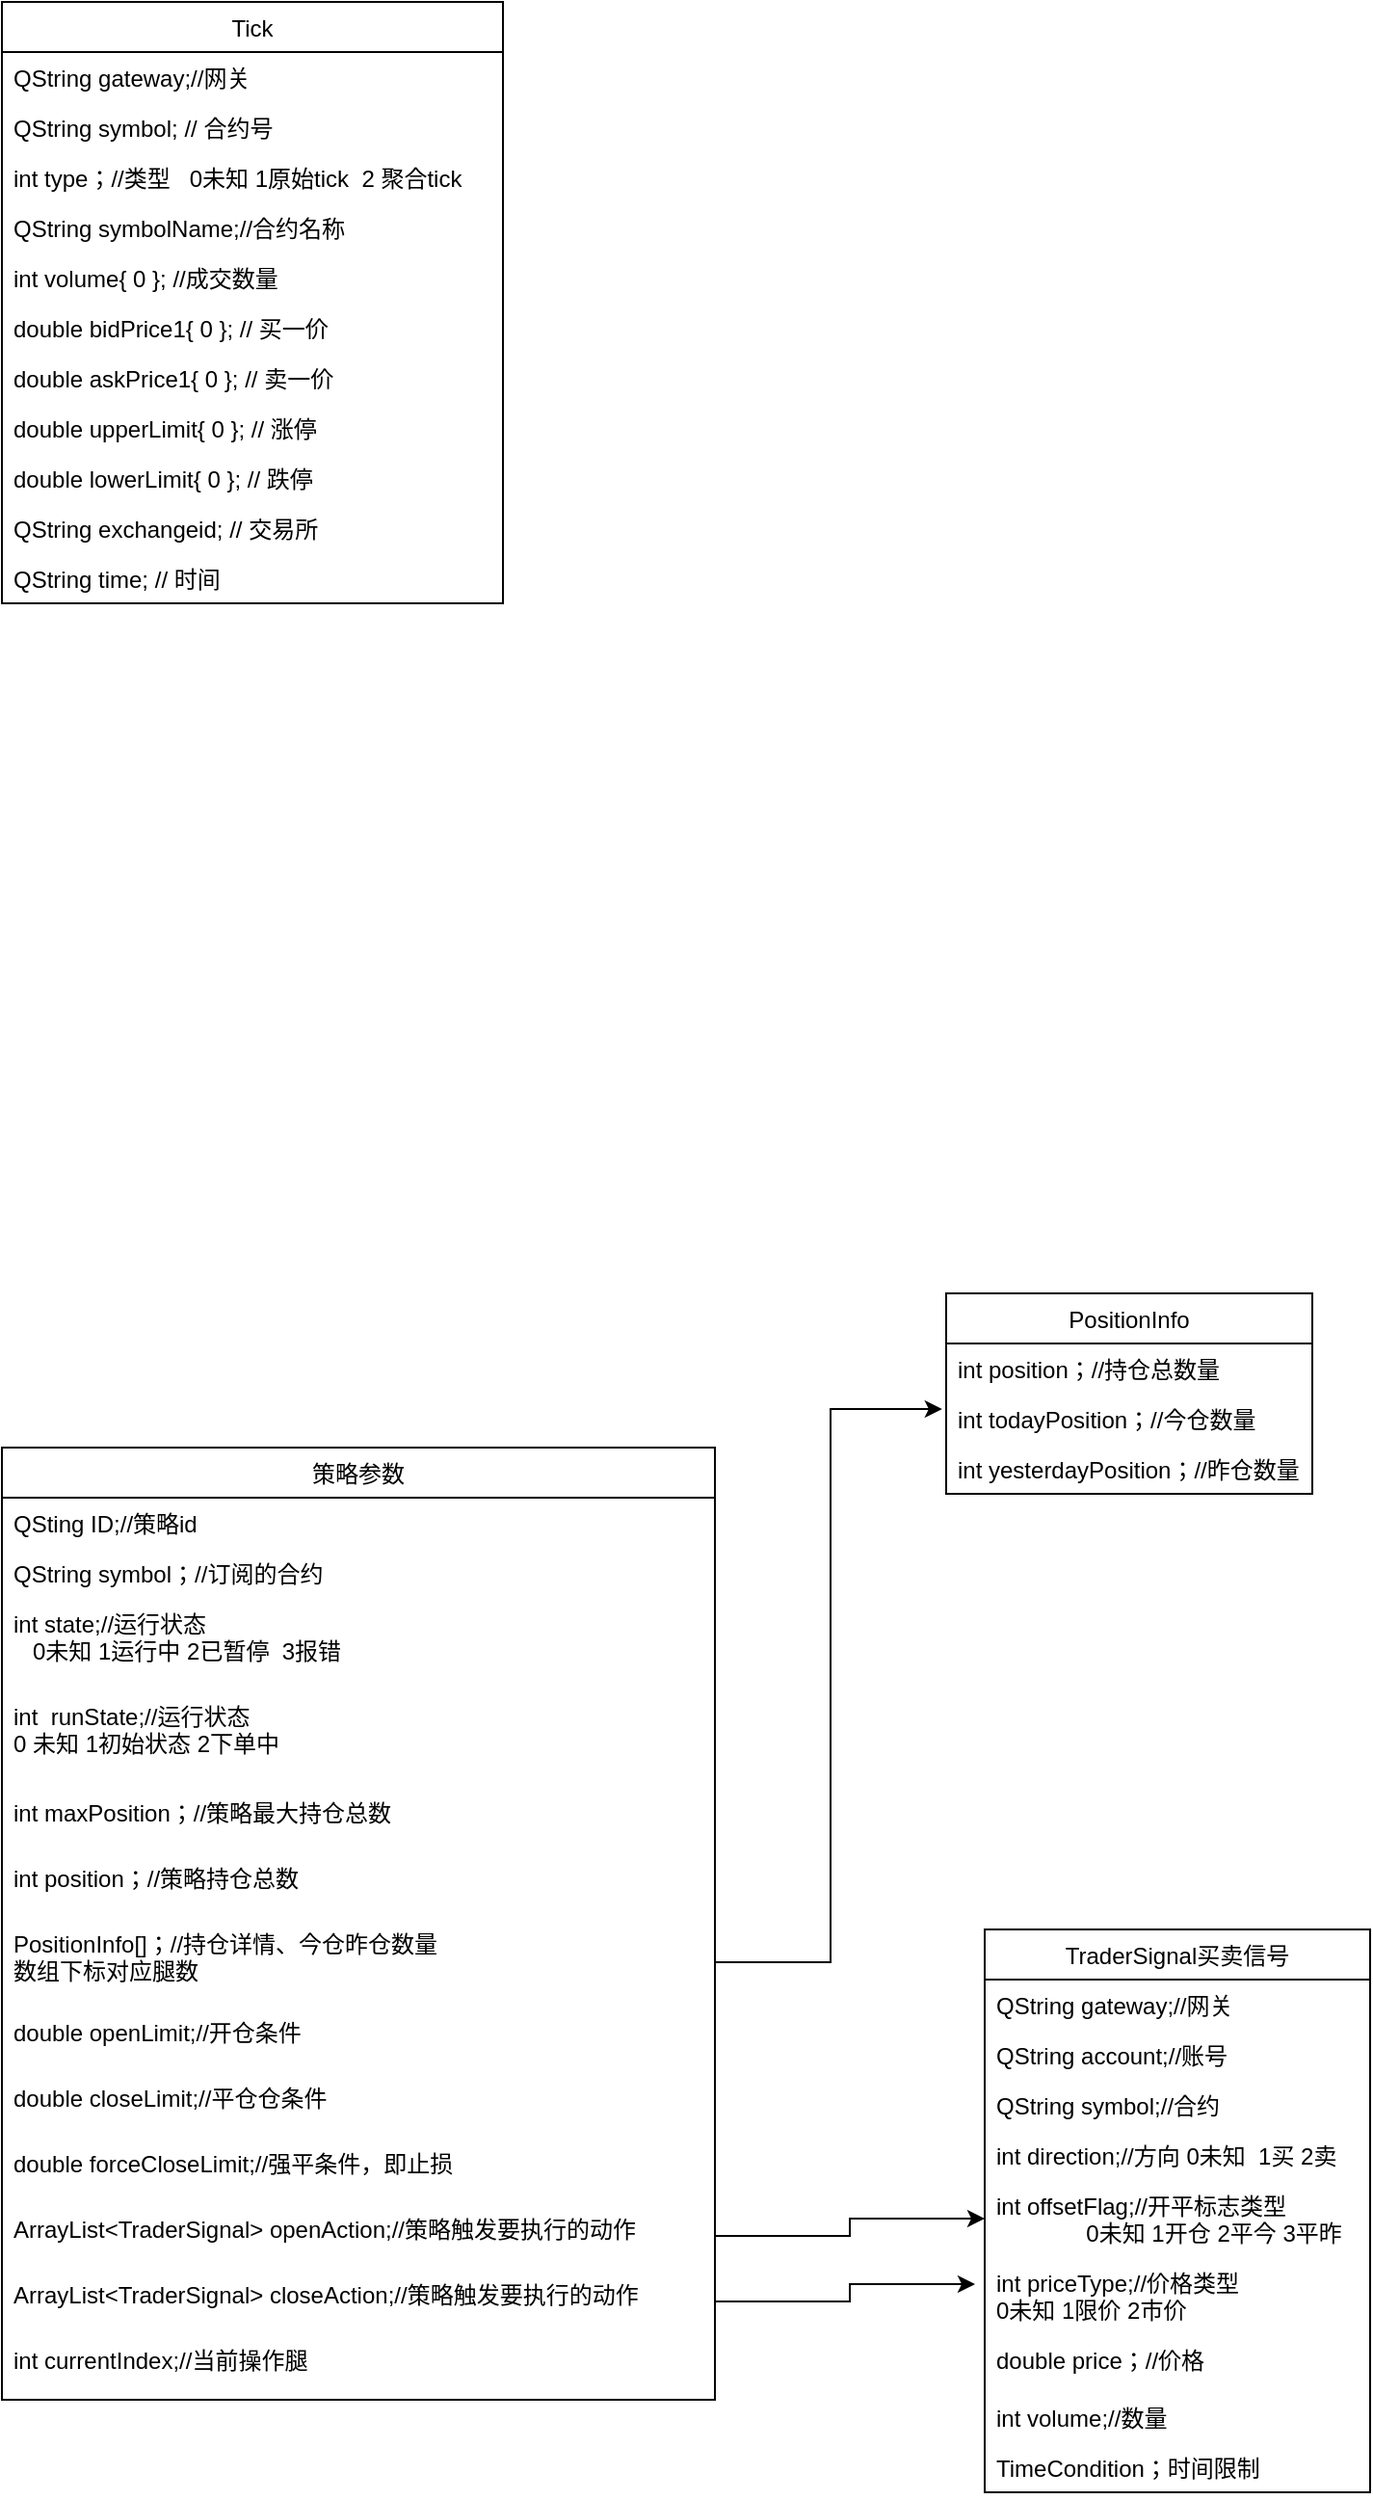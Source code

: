 <mxfile version="16.1.0" type="github">
  <diagram name="Page-1" id="2c4490ee-f0b8-94ab-5012-d5dc3445f7a3">
    <mxGraphModel dx="1422" dy="834" grid="1" gridSize="10" guides="1" tooltips="1" connect="0" arrows="1" fold="1" page="1" pageScale="1.5" pageWidth="1169" pageHeight="826" background="none" math="0" shadow="0">
      <root>
        <mxCell id="0" style=";html=1;" />
        <mxCell id="1" style=";html=1;" parent="0" />
        <mxCell id="YmKnQsC4s_xM_0t4k5QM-44" value="Tick" style="swimlane;fontStyle=0;childLayout=stackLayout;horizontal=1;startSize=26;fillColor=none;horizontalStack=0;resizeParent=1;resizeParentMax=0;resizeLast=0;collapsible=1;marginBottom=0;" vertex="1" parent="1">
          <mxGeometry x="140" y="30" width="260" height="312" as="geometry">
            <mxRectangle x="30" y="290" width="50" height="26" as="alternateBounds" />
          </mxGeometry>
        </mxCell>
        <mxCell id="YmKnQsC4s_xM_0t4k5QM-45" value="QString gateway;//网关" style="text;strokeColor=none;fillColor=none;align=left;verticalAlign=top;spacingLeft=4;spacingRight=4;overflow=hidden;rotatable=0;points=[[0,0.5],[1,0.5]];portConstraint=eastwest;" vertex="1" parent="YmKnQsC4s_xM_0t4k5QM-44">
          <mxGeometry y="26" width="260" height="26" as="geometry" />
        </mxCell>
        <mxCell id="YmKnQsC4s_xM_0t4k5QM-106" value="QString symbol; // 合约号" style="text;strokeColor=none;fillColor=none;align=left;verticalAlign=top;spacingLeft=4;spacingRight=4;overflow=hidden;rotatable=0;points=[[0,0.5],[1,0.5]];portConstraint=eastwest;" vertex="1" parent="YmKnQsC4s_xM_0t4k5QM-44">
          <mxGeometry y="52" width="260" height="26" as="geometry" />
        </mxCell>
        <mxCell id="YmKnQsC4s_xM_0t4k5QM-108" value="int type；//类型   0未知 1原始tick  2 聚合tick" style="text;strokeColor=none;fillColor=none;align=left;verticalAlign=top;spacingLeft=4;spacingRight=4;overflow=hidden;rotatable=0;points=[[0,0.5],[1,0.5]];portConstraint=eastwest;" vertex="1" parent="YmKnQsC4s_xM_0t4k5QM-44">
          <mxGeometry y="78" width="260" height="26" as="geometry" />
        </mxCell>
        <mxCell id="YmKnQsC4s_xM_0t4k5QM-46" value="QString symbolName;//合约名称" style="text;strokeColor=none;fillColor=none;align=left;verticalAlign=top;spacingLeft=4;spacingRight=4;overflow=hidden;rotatable=0;points=[[0,0.5],[1,0.5]];portConstraint=eastwest;" vertex="1" parent="YmKnQsC4s_xM_0t4k5QM-44">
          <mxGeometry y="104" width="260" height="26" as="geometry" />
        </mxCell>
        <mxCell id="YmKnQsC4s_xM_0t4k5QM-47" value="int volume{ 0 }; //成交数量" style="text;strokeColor=none;fillColor=none;align=left;verticalAlign=top;spacingLeft=4;spacingRight=4;overflow=hidden;rotatable=0;points=[[0,0.5],[1,0.5]];portConstraint=eastwest;" vertex="1" parent="YmKnQsC4s_xM_0t4k5QM-44">
          <mxGeometry y="130" width="260" height="26" as="geometry" />
        </mxCell>
        <mxCell id="YmKnQsC4s_xM_0t4k5QM-48" value="double bidPrice1{ 0 };    // 买一价" style="text;strokeColor=none;fillColor=none;align=left;verticalAlign=top;spacingLeft=4;spacingRight=4;overflow=hidden;rotatable=0;points=[[0,0.5],[1,0.5]];portConstraint=eastwest;" vertex="1" parent="YmKnQsC4s_xM_0t4k5QM-44">
          <mxGeometry y="156" width="260" height="26" as="geometry" />
        </mxCell>
        <mxCell id="YmKnQsC4s_xM_0t4k5QM-71" value="double askPrice1{ 0 };    // 卖一价" style="text;strokeColor=none;fillColor=none;align=left;verticalAlign=top;spacingLeft=4;spacingRight=4;overflow=hidden;rotatable=0;points=[[0,0.5],[1,0.5]];portConstraint=eastwest;" vertex="1" parent="YmKnQsC4s_xM_0t4k5QM-44">
          <mxGeometry y="182" width="260" height="26" as="geometry" />
        </mxCell>
        <mxCell id="YmKnQsC4s_xM_0t4k5QM-72" value="double upperLimit{ 0 };   // 涨停" style="text;strokeColor=none;fillColor=none;align=left;verticalAlign=top;spacingLeft=4;spacingRight=4;overflow=hidden;rotatable=0;points=[[0,0.5],[1,0.5]];portConstraint=eastwest;" vertex="1" parent="YmKnQsC4s_xM_0t4k5QM-44">
          <mxGeometry y="208" width="260" height="26" as="geometry" />
        </mxCell>
        <mxCell id="YmKnQsC4s_xM_0t4k5QM-73" value="double lowerLimit{ 0 };   // 跌停" style="text;strokeColor=none;fillColor=none;align=left;verticalAlign=top;spacingLeft=4;spacingRight=4;overflow=hidden;rotatable=0;points=[[0,0.5],[1,0.5]];portConstraint=eastwest;" vertex="1" parent="YmKnQsC4s_xM_0t4k5QM-44">
          <mxGeometry y="234" width="260" height="26" as="geometry" />
        </mxCell>
        <mxCell id="YmKnQsC4s_xM_0t4k5QM-74" value="QString exchangeid;  // 交易所" style="text;strokeColor=none;fillColor=none;align=left;verticalAlign=top;spacingLeft=4;spacingRight=4;overflow=hidden;rotatable=0;points=[[0,0.5],[1,0.5]];portConstraint=eastwest;fontStyle=0" vertex="1" parent="YmKnQsC4s_xM_0t4k5QM-44">
          <mxGeometry y="260" width="260" height="26" as="geometry" />
        </mxCell>
        <mxCell id="YmKnQsC4s_xM_0t4k5QM-75" value=" QString time;    // 时间" style="text;strokeColor=none;fillColor=none;align=left;verticalAlign=top;spacingLeft=4;spacingRight=4;overflow=hidden;rotatable=0;points=[[0,0.5],[1,0.5]];portConstraint=eastwest;fontStyle=0" vertex="1" parent="YmKnQsC4s_xM_0t4k5QM-44">
          <mxGeometry y="286" width="260" height="26" as="geometry" />
        </mxCell>
        <mxCell id="YmKnQsC4s_xM_0t4k5QM-87" value="TraderSignal买卖信号" style="swimlane;fontStyle=0;childLayout=stackLayout;horizontal=1;startSize=26;fillColor=none;horizontalStack=0;resizeParent=1;resizeParentMax=0;resizeLast=0;collapsible=1;marginBottom=0;" vertex="1" parent="1">
          <mxGeometry x="650" y="1030" width="200" height="292" as="geometry" />
        </mxCell>
        <mxCell id="YmKnQsC4s_xM_0t4k5QM-88" value="QString gateway;//网关" style="text;strokeColor=none;fillColor=none;align=left;verticalAlign=top;spacingLeft=4;spacingRight=4;overflow=hidden;rotatable=0;points=[[0,0.5],[1,0.5]];portConstraint=eastwest;" vertex="1" parent="YmKnQsC4s_xM_0t4k5QM-87">
          <mxGeometry y="26" width="200" height="26" as="geometry" />
        </mxCell>
        <mxCell id="YmKnQsC4s_xM_0t4k5QM-89" value="QString account;//账号" style="text;strokeColor=none;fillColor=none;align=left;verticalAlign=top;spacingLeft=4;spacingRight=4;overflow=hidden;rotatable=0;points=[[0,0.5],[1,0.5]];portConstraint=eastwest;" vertex="1" parent="YmKnQsC4s_xM_0t4k5QM-87">
          <mxGeometry y="52" width="200" height="26" as="geometry" />
        </mxCell>
        <mxCell id="YmKnQsC4s_xM_0t4k5QM-90" value="QString symbol;//合约" style="text;strokeColor=none;fillColor=none;align=left;verticalAlign=top;spacingLeft=4;spacingRight=4;overflow=hidden;rotatable=0;points=[[0,0.5],[1,0.5]];portConstraint=eastwest;" vertex="1" parent="YmKnQsC4s_xM_0t4k5QM-87">
          <mxGeometry y="78" width="200" height="26" as="geometry" />
        </mxCell>
        <mxCell id="YmKnQsC4s_xM_0t4k5QM-92" value="int direction;//方向 0未知  1买 2卖" style="text;strokeColor=none;fillColor=none;align=left;verticalAlign=top;spacingLeft=4;spacingRight=4;overflow=hidden;rotatable=0;points=[[0,0.5],[1,0.5]];portConstraint=eastwest;" vertex="1" parent="YmKnQsC4s_xM_0t4k5QM-87">
          <mxGeometry y="104" width="200" height="26" as="geometry" />
        </mxCell>
        <mxCell id="YmKnQsC4s_xM_0t4k5QM-93" value="int offsetFlag;//开平标志类型 &#xa;              0未知 1开仓 2平今 3平昨" style="text;strokeColor=none;fillColor=none;align=left;verticalAlign=top;spacingLeft=4;spacingRight=4;overflow=hidden;rotatable=0;points=[[0,0.5],[1,0.5]];portConstraint=eastwest;" vertex="1" parent="YmKnQsC4s_xM_0t4k5QM-87">
          <mxGeometry y="130" width="200" height="40" as="geometry" />
        </mxCell>
        <mxCell id="YmKnQsC4s_xM_0t4k5QM-94" value="int priceType;//价格类型 &#xa;0未知 1限价 2市价" style="text;strokeColor=none;fillColor=none;align=left;verticalAlign=top;spacingLeft=4;spacingRight=4;overflow=hidden;rotatable=0;points=[[0,0.5],[1,0.5]];portConstraint=eastwest;" vertex="1" parent="YmKnQsC4s_xM_0t4k5QM-87">
          <mxGeometry y="170" width="200" height="40" as="geometry" />
        </mxCell>
        <mxCell id="YmKnQsC4s_xM_0t4k5QM-95" value="double price；//价格" style="text;strokeColor=none;fillColor=none;align=left;verticalAlign=top;spacingLeft=4;spacingRight=4;overflow=hidden;rotatable=0;points=[[0,0.5],[1,0.5]];portConstraint=eastwest;" vertex="1" parent="YmKnQsC4s_xM_0t4k5QM-87">
          <mxGeometry y="210" width="200" height="30" as="geometry" />
        </mxCell>
        <mxCell id="YmKnQsC4s_xM_0t4k5QM-91" value="int volume;//数量" style="text;strokeColor=none;fillColor=none;align=left;verticalAlign=top;spacingLeft=4;spacingRight=4;overflow=hidden;rotatable=0;points=[[0,0.5],[1,0.5]];portConstraint=eastwest;" vertex="1" parent="YmKnQsC4s_xM_0t4k5QM-87">
          <mxGeometry y="240" width="200" height="26" as="geometry" />
        </mxCell>
        <mxCell id="YmKnQsC4s_xM_0t4k5QM-96" value="TimeCondition；时间限制" style="text;strokeColor=none;fillColor=none;align=left;verticalAlign=top;spacingLeft=4;spacingRight=4;overflow=hidden;rotatable=0;points=[[0,0.5],[1,0.5]];portConstraint=eastwest;" vertex="1" parent="YmKnQsC4s_xM_0t4k5QM-87">
          <mxGeometry y="266" width="200" height="26" as="geometry" />
        </mxCell>
        <mxCell id="YmKnQsC4s_xM_0t4k5QM-97" value="策略参数" style="swimlane;fontStyle=0;childLayout=stackLayout;horizontal=1;startSize=26;fillColor=none;horizontalStack=0;resizeParent=1;resizeParentMax=0;resizeLast=0;collapsible=1;marginBottom=0;" vertex="1" parent="1">
          <mxGeometry x="140" y="780" width="370" height="494" as="geometry" />
        </mxCell>
        <mxCell id="YmKnQsC4s_xM_0t4k5QM-98" value="QSting ID;//策略id" style="text;strokeColor=none;fillColor=none;align=left;verticalAlign=top;spacingLeft=4;spacingRight=4;overflow=hidden;rotatable=0;points=[[0,0.5],[1,0.5]];portConstraint=eastwest;" vertex="1" parent="YmKnQsC4s_xM_0t4k5QM-97">
          <mxGeometry y="26" width="370" height="26" as="geometry" />
        </mxCell>
        <mxCell id="YmKnQsC4s_xM_0t4k5QM-102" value="QString symbol；//订阅的合约" style="text;strokeColor=none;fillColor=none;align=left;verticalAlign=top;spacingLeft=4;spacingRight=4;overflow=hidden;rotatable=0;points=[[0,0.5],[1,0.5]];portConstraint=eastwest;" vertex="1" parent="YmKnQsC4s_xM_0t4k5QM-97">
          <mxGeometry y="52" width="370" height="26" as="geometry" />
        </mxCell>
        <mxCell id="YmKnQsC4s_xM_0t4k5QM-100" value="int state;//运行状态&#xa;   0未知 1运行中 2已暂停  3报错" style="text;strokeColor=none;fillColor=none;align=left;verticalAlign=top;spacingLeft=4;spacingRight=4;overflow=hidden;rotatable=0;points=[[0,0.5],[1,0.5]];portConstraint=eastwest;" vertex="1" parent="YmKnQsC4s_xM_0t4k5QM-97">
          <mxGeometry y="78" width="370" height="48" as="geometry" />
        </mxCell>
        <mxCell id="YmKnQsC4s_xM_0t4k5QM-101" value="int  runState;//运行状态&#xa;0 未知 1初始状态 2下单中" style="text;strokeColor=none;fillColor=none;align=left;verticalAlign=top;spacingLeft=4;spacingRight=4;overflow=hidden;rotatable=0;points=[[0,0.5],[1,0.5]];portConstraint=eastwest;" vertex="1" parent="YmKnQsC4s_xM_0t4k5QM-97">
          <mxGeometry y="126" width="370" height="50" as="geometry" />
        </mxCell>
        <mxCell id="YmKnQsC4s_xM_0t4k5QM-103" value="int maxPosition；//策略最大持仓总数" style="text;strokeColor=none;fillColor=none;align=left;verticalAlign=top;spacingLeft=4;spacingRight=4;overflow=hidden;rotatable=0;points=[[0,0.5],[1,0.5]];portConstraint=eastwest;" vertex="1" parent="YmKnQsC4s_xM_0t4k5QM-97">
          <mxGeometry y="176" width="370" height="34" as="geometry" />
        </mxCell>
        <mxCell id="YmKnQsC4s_xM_0t4k5QM-116" value="int position；//策略持仓总数" style="text;strokeColor=none;fillColor=none;align=left;verticalAlign=top;spacingLeft=4;spacingRight=4;overflow=hidden;rotatable=0;points=[[0,0.5],[1,0.5]];portConstraint=eastwest;" vertex="1" parent="YmKnQsC4s_xM_0t4k5QM-97">
          <mxGeometry y="210" width="370" height="34" as="geometry" />
        </mxCell>
        <mxCell id="YmKnQsC4s_xM_0t4k5QM-115" value="PositionInfo[]；//持仓详情、今仓昨仓数量&#xa;数组下标对应腿数" style="text;strokeColor=none;fillColor=none;align=left;verticalAlign=top;spacingLeft=4;spacingRight=4;overflow=hidden;rotatable=0;points=[[0,0.5],[1,0.5]];portConstraint=eastwest;" vertex="1" parent="YmKnQsC4s_xM_0t4k5QM-97">
          <mxGeometry y="244" width="370" height="46" as="geometry" />
        </mxCell>
        <mxCell id="YmKnQsC4s_xM_0t4k5QM-125" value="double openLimit;//开仓条件" style="text;strokeColor=none;fillColor=none;align=left;verticalAlign=top;spacingLeft=4;spacingRight=4;overflow=hidden;rotatable=0;points=[[0,0.5],[1,0.5]];portConstraint=eastwest;" vertex="1" parent="YmKnQsC4s_xM_0t4k5QM-97">
          <mxGeometry y="290" width="370" height="34" as="geometry" />
        </mxCell>
        <mxCell id="YmKnQsC4s_xM_0t4k5QM-126" value="double closeLimit;//平仓仓条件" style="text;strokeColor=none;fillColor=none;align=left;verticalAlign=top;spacingLeft=4;spacingRight=4;overflow=hidden;rotatable=0;points=[[0,0.5],[1,0.5]];portConstraint=eastwest;" vertex="1" parent="YmKnQsC4s_xM_0t4k5QM-97">
          <mxGeometry y="324" width="370" height="34" as="geometry" />
        </mxCell>
        <mxCell id="YmKnQsC4s_xM_0t4k5QM-127" value="double forceCloseLimit;//强平条件，即止损" style="text;strokeColor=none;fillColor=none;align=left;verticalAlign=top;spacingLeft=4;spacingRight=4;overflow=hidden;rotatable=0;points=[[0,0.5],[1,0.5]];portConstraint=eastwest;" vertex="1" parent="YmKnQsC4s_xM_0t4k5QM-97">
          <mxGeometry y="358" width="370" height="34" as="geometry" />
        </mxCell>
        <mxCell id="YmKnQsC4s_xM_0t4k5QM-128" value="ArrayList&lt;TraderSignal&gt; openAction;//策略触发要执行的动作" style="text;strokeColor=none;fillColor=none;align=left;verticalAlign=top;spacingLeft=4;spacingRight=4;overflow=hidden;rotatable=0;points=[[0,0.5],[1,0.5]];portConstraint=eastwest;" vertex="1" parent="YmKnQsC4s_xM_0t4k5QM-97">
          <mxGeometry y="392" width="370" height="34" as="geometry" />
        </mxCell>
        <mxCell id="YmKnQsC4s_xM_0t4k5QM-134" value="ArrayList&lt;TraderSignal&gt; closeAction;//策略触发要执行的动作" style="text;strokeColor=none;fillColor=none;align=left;verticalAlign=top;spacingLeft=4;spacingRight=4;overflow=hidden;rotatable=0;points=[[0,0.5],[1,0.5]];portConstraint=eastwest;" vertex="1" parent="YmKnQsC4s_xM_0t4k5QM-97">
          <mxGeometry y="426" width="370" height="34" as="geometry" />
        </mxCell>
        <mxCell id="YmKnQsC4s_xM_0t4k5QM-133" value="int currentIndex;//当前操作腿" style="text;strokeColor=none;fillColor=none;align=left;verticalAlign=top;spacingLeft=4;spacingRight=4;overflow=hidden;rotatable=0;points=[[0,0.5],[1,0.5]];portConstraint=eastwest;" vertex="1" parent="YmKnQsC4s_xM_0t4k5QM-97">
          <mxGeometry y="460" width="370" height="34" as="geometry" />
        </mxCell>
        <mxCell id="YmKnQsC4s_xM_0t4k5QM-117" value="PositionInfo" style="swimlane;fontStyle=0;childLayout=stackLayout;horizontal=1;startSize=26;fillColor=none;horizontalStack=0;resizeParent=1;resizeParentMax=0;resizeLast=0;collapsible=1;marginBottom=0;" vertex="1" parent="1">
          <mxGeometry x="630" y="700" width="190" height="104" as="geometry" />
        </mxCell>
        <mxCell id="YmKnQsC4s_xM_0t4k5QM-118" value="int position；//持仓总数量" style="text;strokeColor=none;fillColor=none;align=left;verticalAlign=top;spacingLeft=4;spacingRight=4;overflow=hidden;rotatable=0;points=[[0,0.5],[1,0.5]];portConstraint=eastwest;" vertex="1" parent="YmKnQsC4s_xM_0t4k5QM-117">
          <mxGeometry y="26" width="190" height="26" as="geometry" />
        </mxCell>
        <mxCell id="YmKnQsC4s_xM_0t4k5QM-121" value="int todayPosition；//今仓数量" style="text;strokeColor=none;fillColor=none;align=left;verticalAlign=top;spacingLeft=4;spacingRight=4;overflow=hidden;rotatable=0;points=[[0,0.5],[1,0.5]];portConstraint=eastwest;" vertex="1" parent="YmKnQsC4s_xM_0t4k5QM-117">
          <mxGeometry y="52" width="190" height="26" as="geometry" />
        </mxCell>
        <mxCell id="YmKnQsC4s_xM_0t4k5QM-122" value="int yesterdayPosition；//昨仓数量" style="text;strokeColor=none;fillColor=none;align=left;verticalAlign=top;spacingLeft=4;spacingRight=4;overflow=hidden;rotatable=0;points=[[0,0.5],[1,0.5]];portConstraint=eastwest;" vertex="1" parent="YmKnQsC4s_xM_0t4k5QM-117">
          <mxGeometry y="78" width="190" height="26" as="geometry" />
        </mxCell>
        <mxCell id="YmKnQsC4s_xM_0t4k5QM-123" style="edgeStyle=orthogonalEdgeStyle;rounded=0;orthogonalLoop=1;jettySize=auto;html=1;entryX=-0.011;entryY=0.308;entryDx=0;entryDy=0;entryPerimeter=0;" edge="1" parent="1" source="YmKnQsC4s_xM_0t4k5QM-115" target="YmKnQsC4s_xM_0t4k5QM-121">
          <mxGeometry relative="1" as="geometry" />
        </mxCell>
        <mxCell id="YmKnQsC4s_xM_0t4k5QM-136" style="edgeStyle=orthogonalEdgeStyle;rounded=0;orthogonalLoop=1;jettySize=auto;html=1;" edge="1" parent="1" source="YmKnQsC4s_xM_0t4k5QM-128" target="YmKnQsC4s_xM_0t4k5QM-93">
          <mxGeometry relative="1" as="geometry" />
        </mxCell>
        <mxCell id="YmKnQsC4s_xM_0t4k5QM-137" style="edgeStyle=orthogonalEdgeStyle;rounded=0;orthogonalLoop=1;jettySize=auto;html=1;entryX=-0.025;entryY=0.35;entryDx=0;entryDy=0;entryPerimeter=0;" edge="1" parent="1" source="YmKnQsC4s_xM_0t4k5QM-134" target="YmKnQsC4s_xM_0t4k5QM-94">
          <mxGeometry relative="1" as="geometry" />
        </mxCell>
      </root>
    </mxGraphModel>
  </diagram>
</mxfile>
